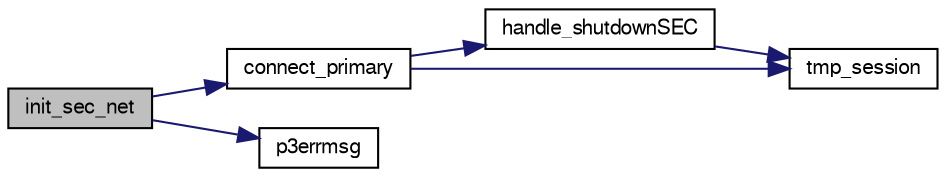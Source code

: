 digraph G
{
  bgcolor="transparent";
  edge [fontname="FreeSans",fontsize="10",labelfontname="FreeSans",labelfontsize="10"];
  node [fontname="FreeSans",fontsize="10",shape=record];
  rankdir=LR;
  Node1 [label="init_sec_net",height=0.2,width=0.4,color="black", fillcolor="grey75", style="filled" fontcolor="black"];
  Node1 -> Node2 [color="midnightblue",fontsize="10",style="solid",fontname="FreeSans"];
  Node2 [label="connect_primary",height=0.2,width=0.4,color="black",URL="$tmp_8h.html#accb26ed3403f26c6bb8bb20725aa3beb"];
  Node2 -> Node3 [color="midnightblue",fontsize="10",style="solid",fontname="FreeSans"];
  Node3 [label="handle_shutdownSEC",height=0.2,width=0.4,color="black",URL="$tmp_8h.html#a448d5513b1b7646c97fe471e88a08a6f"];
  Node3 -> Node4 [color="midnightblue",fontsize="10",style="solid",fontname="FreeSans"];
  Node4 [label="tmp_session",height=0.2,width=0.4,color="black",URL="$tmp_8h.html#a580c729deca8991247f8cfd9c36b51e3"];
  Node2 -> Node4 [color="midnightblue",fontsize="10",style="solid",fontname="FreeSans"];
  Node1 -> Node5 [color="midnightblue",fontsize="10",style="solid",fontname="FreeSans"];
  Node5 [label="p3errmsg",height=0.2,width=0.4,color="black",URL="$p3utils_8c.html#a546a24de79393ec996187050b9a78dbc"];
}
